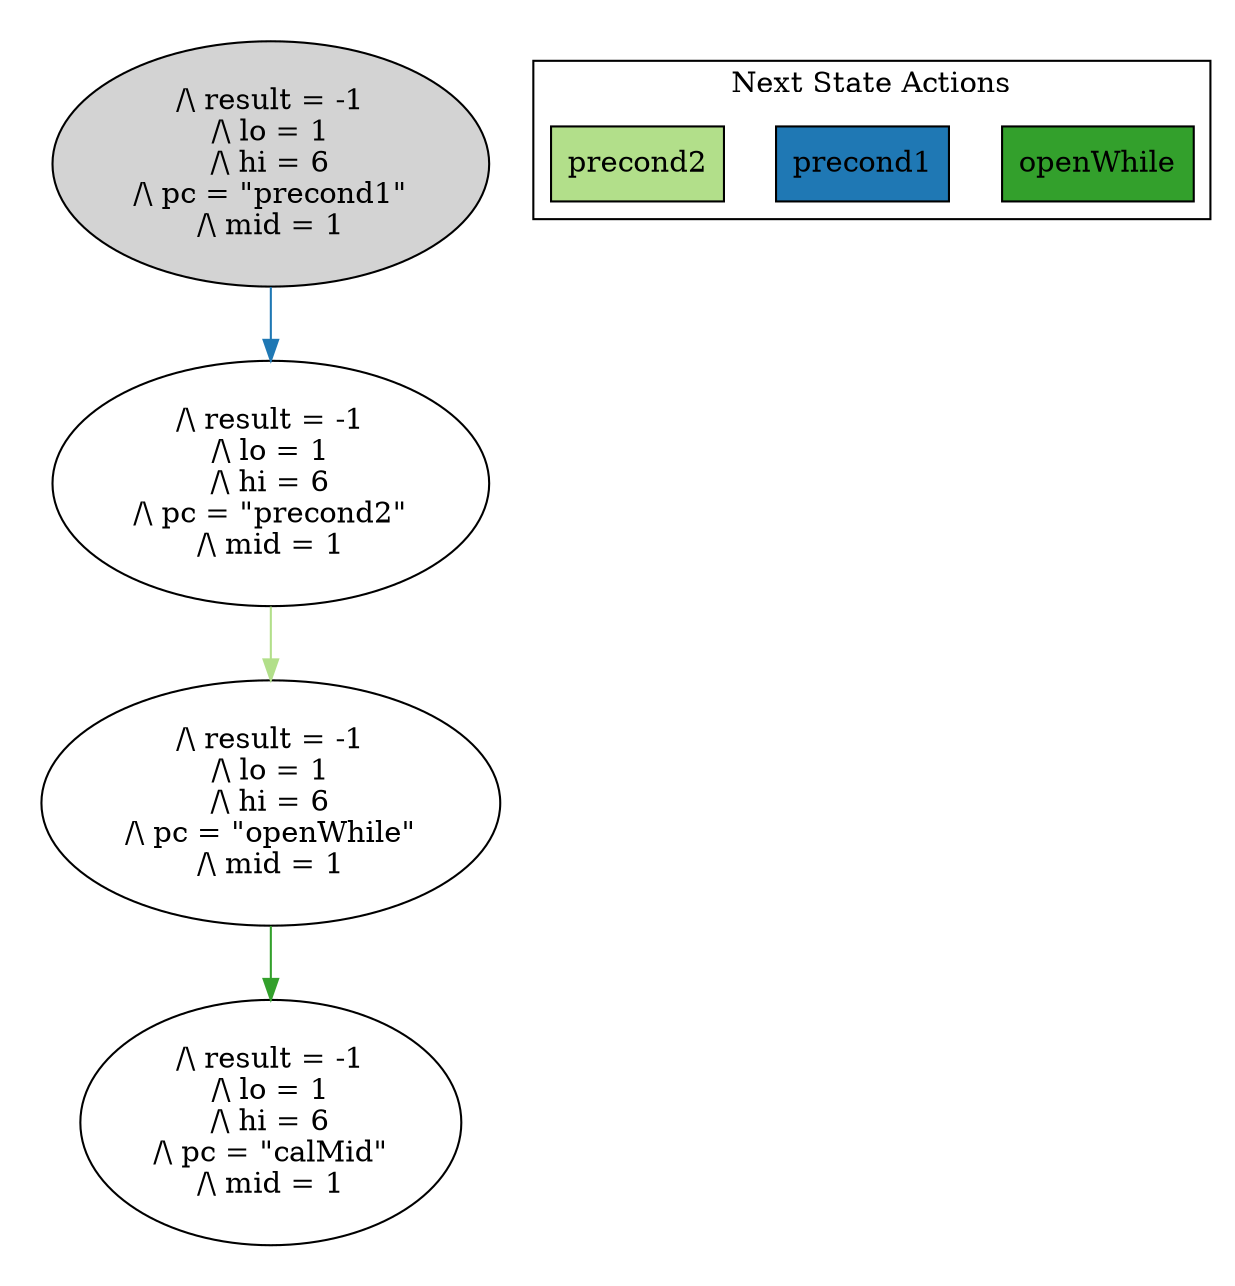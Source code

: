 strict digraph DiskGraph {
edge [colorscheme="paired12"]
nodesep=0.35;
subgraph cluster_graph {
color="white";
5550475244990332120 [label="/\\ result = -1\n/\\ lo = 1\n/\\ hi = 6\n/\\ pc = \"precond1\"\n/\\ mid = 1",style = filled]
5550475244990332120 -> -704120486379470091 [label="",color="2",fontcolor="2"];
-704120486379470091 [label="/\\ result = -1\n/\\ lo = 1\n/\\ hi = 6\n/\\ pc = \"precond2\"\n/\\ mid = 1"];
-704120486379470091 -> 2797648396316842632 [label="",color="3",fontcolor="3"];
2797648396316842632 [label="/\\ result = -1\n/\\ lo = 1\n/\\ hi = 6\n/\\ pc = \"openWhile\"\n/\\ mid = 1"];
2797648396316842632 -> 3876215400828753827 [label="",color="4",fontcolor="4"];
3876215400828753827 [label="/\\ result = -1\n/\\ lo = 1\n/\\ hi = 6\n/\\ pc = \"calMid\"\n/\\ mid = 1"];
{rank = same; 5550475244990332120;}
{rank = same; -704120486379470091;}
{rank = same; 2797648396316842632;}
}
subgraph cluster_legend {graph[style=bold];label = "Next State Actions" style="solid"
node [ labeljust="l",colorscheme="paired12",style=filled,shape=record ]
openWhile [label="openWhile",fillcolor=4]
precond1 [label="precond1",fillcolor=2]
precond2 [label="precond2",fillcolor=3]
}}